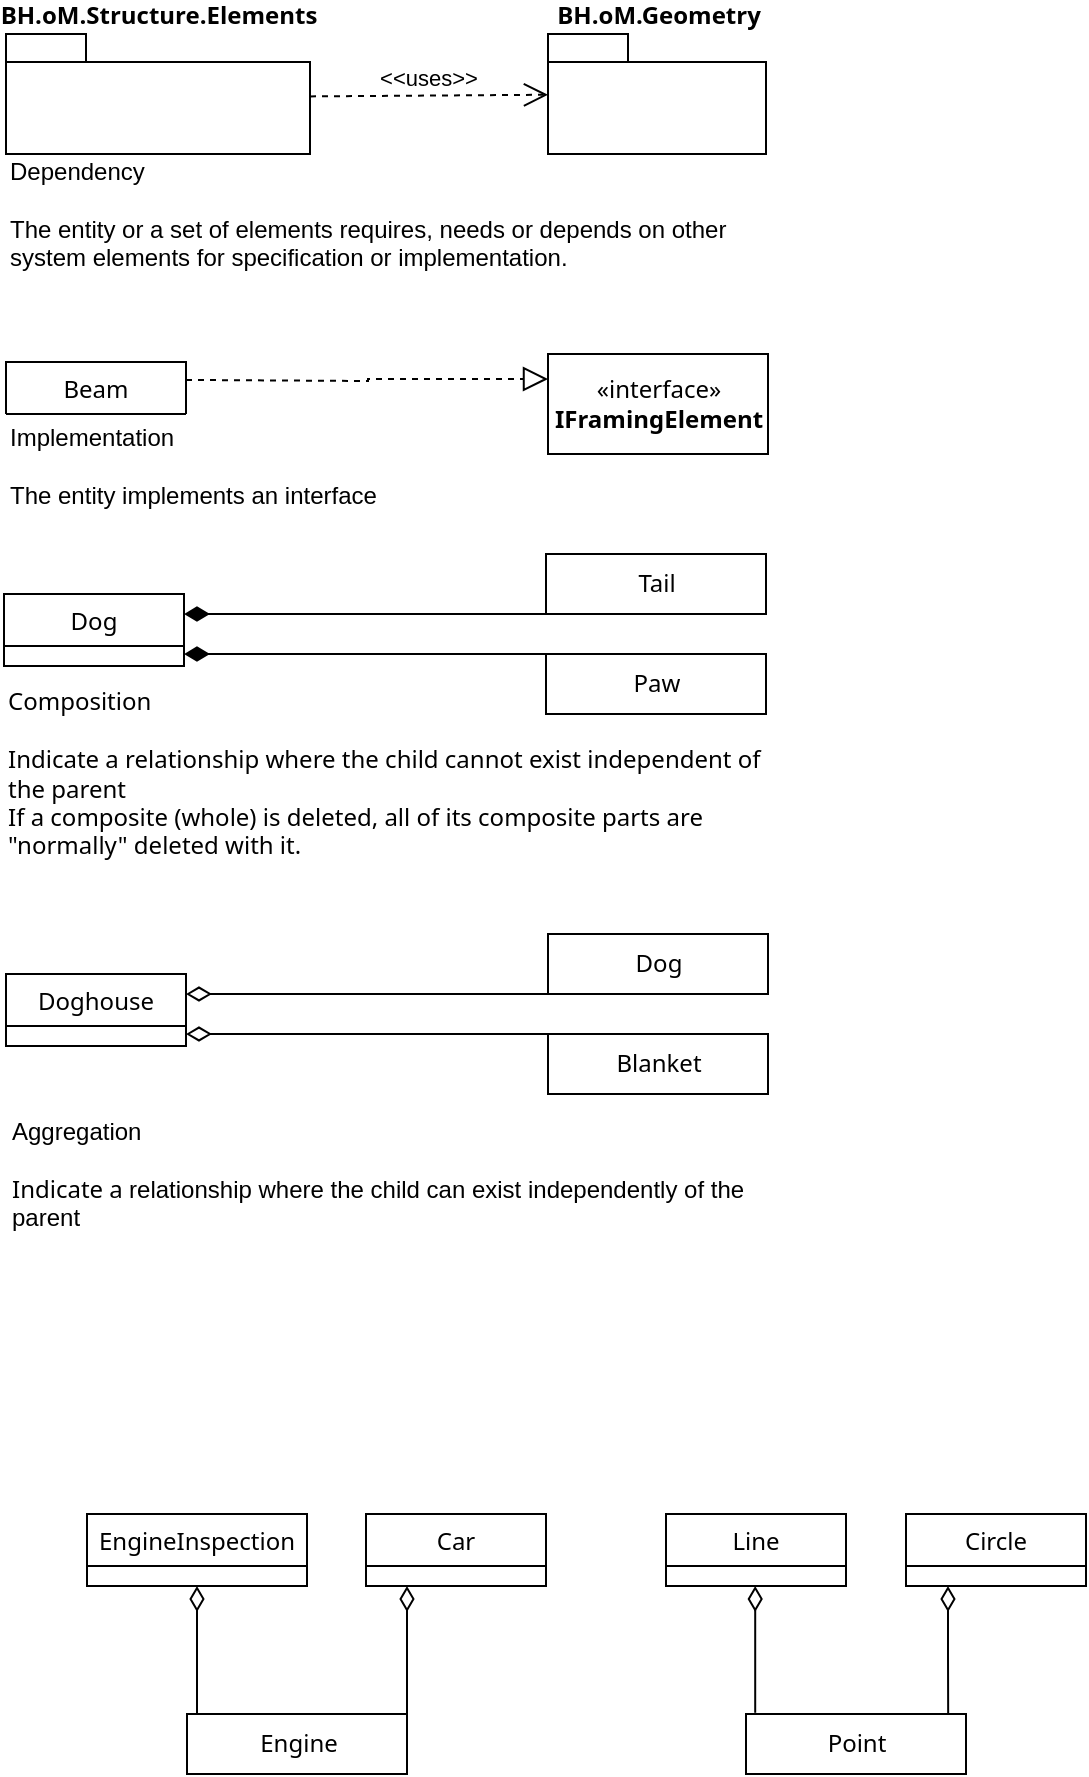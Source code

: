 <mxfile>
    <diagram id="1-NWJ6g8QpxjImaK5HhD" name="Page-1">
        <mxGraphModel dx="688" dy="1620" grid="1" gridSize="10" guides="1" tooltips="1" connect="1" arrows="1" fold="1" page="1" pageScale="1" pageWidth="827" pageHeight="1169" background="#FFFFFF" math="0" shadow="0">
            <root>
                <mxCell id="0"/>
                <mxCell id="1" parent="0"/>
                <mxCell id="3" value="BH.oM.Geometry" style="shape=folder;fontStyle=1;spacingTop=10;tabWidth=40;tabHeight=14;tabPosition=left;html=1;rounded=0;gradientColor=none;fontFamily=Segoe UI;align=center;labelPosition=center;verticalLabelPosition=top;verticalAlign=bottom;fontColor=#000000;strokeColor=#000000;fillColor=none;" parent="1" vertex="1">
                    <mxGeometry x="281" y="-980" width="109" height="60" as="geometry"/>
                </mxCell>
                <mxCell id="4" value="BH.oM.Structure.Elements" style="shape=folder;fontStyle=1;spacingTop=10;tabWidth=40;tabHeight=14;tabPosition=left;html=1;rounded=0;gradientColor=none;fontFamily=Segoe UI;align=center;labelPosition=center;verticalLabelPosition=top;verticalAlign=bottom;fontColor=#000000;strokeColor=#000000;fillColor=none;" parent="1" vertex="1">
                    <mxGeometry x="10" y="-980" width="152" height="60" as="geometry"/>
                </mxCell>
                <mxCell id="6" value="&amp;lt;&amp;lt;uses&amp;gt;&amp;gt;" style="endArrow=open;startArrow=none;endFill=0;startFill=0;endSize=10;html=1;verticalAlign=bottom;dashed=1;labelBackgroundColor=none;strokeColor=#000000;exitX=1;exitY=0.52;exitDx=0;exitDy=0;exitPerimeter=0;fontColor=#000000;" parent="1" source="4" target="3" edge="1">
                    <mxGeometry width="160" relative="1" as="geometry">
                        <mxPoint x="341" y="-780" as="sourcePoint"/>
                        <mxPoint x="501" y="-780" as="targetPoint"/>
                    </mxGeometry>
                </mxCell>
                <mxCell id="7" value="Dependency &lt;br&gt;&lt;br&gt;The entity or a set of elements requires, needs or depends on other system elements for specification or implementation." style="text;html=1;strokeColor=none;fillColor=none;align=left;verticalAlign=middle;whiteSpace=wrap;rounded=0;fontColor=#000000;" parent="1" vertex="1">
                    <mxGeometry x="10" y="-900" width="380" height="20" as="geometry"/>
                </mxCell>
                <mxCell id="8" value="«interface»&lt;br&gt;&lt;b&gt;IFramingElement&lt;/b&gt;" style="html=1;fontFamily=Segoe UI;fontColor=#000000;strokeColor=#000000;fillColor=none;" parent="1" vertex="1">
                    <mxGeometry x="281" y="-820" width="110" height="50" as="geometry"/>
                </mxCell>
                <mxCell id="10" style="edgeStyle=orthogonalEdgeStyle;rounded=0;orthogonalLoop=1;jettySize=auto;html=1;entryX=0;entryY=0.25;entryDx=0;entryDy=0;dashed=1;endArrow=block;endFill=0;strokeColor=#000000;fontColor=#000000;startSize=10;endSize=10;" parent="1" target="8" edge="1">
                    <mxGeometry relative="1" as="geometry">
                        <mxPoint x="100" y="-807.034" as="sourcePoint"/>
                    </mxGeometry>
                </mxCell>
                <mxCell id="9" value="Beam" style="swimlane;fontStyle=0;childLayout=stackLayout;horizontal=1;startSize=26;horizontalStack=0;resizeParent=1;resizeParentMax=0;resizeLast=0;collapsible=1;marginBottom=0;expand=0;fontFamily=Segoe UI;fontColor=#000000;strokeColor=#000000;fillColor=none;" parent="1" vertex="1" collapsed="1">
                    <mxGeometry x="10" y="-816" width="90" height="26" as="geometry">
                        <mxRectangle x="100" y="170" width="140" height="52" as="alternateBounds"/>
                    </mxGeometry>
                </mxCell>
                <mxCell id="11" value="Implementation&lt;br&gt;&lt;br&gt;The entity implements an interface" style="text;html=1;strokeColor=none;fillColor=none;align=left;verticalAlign=middle;whiteSpace=wrap;rounded=0;fontColor=#000000;" parent="1" vertex="1">
                    <mxGeometry x="10" y="-774" width="420" height="20" as="geometry"/>
                </mxCell>
                <mxCell id="12" value="&lt;font face=&quot;Segoe UI&quot;&gt;Composition&lt;br&gt;&lt;br&gt;Indicate a relationship where the child cannot exist independent of the parent&lt;br&gt;&lt;/font&gt;&lt;span style=&quot;font-family: &amp;#34;segoe ui&amp;#34; ; background-color: transparent&quot;&gt;If a composite (whole) is deleted, all of its composite parts are &quot;normally&quot; deleted with it.&lt;/span&gt;&lt;font face=&quot;Segoe UI&quot; style=&quot;font-size: 12px&quot;&gt;&lt;br&gt;&lt;/font&gt;" style="text;html=1;strokeColor=none;fillColor=none;align=left;verticalAlign=middle;whiteSpace=wrap;rounded=0;fontColor=#000000;" parent="1" vertex="1">
                    <mxGeometry x="9" y="-620" width="380" height="20" as="geometry"/>
                </mxCell>
                <mxCell id="13" value="Aggregation&lt;br&gt;&lt;br&gt;&lt;span style=&quot;font-family: &amp;#34;segoe ui&amp;#34;&quot;&gt;Indicate a&amp;nbsp;&lt;/span&gt;relationship where the child can exist independently of the parent" style="text;html=1;strokeColor=none;fillColor=none;align=left;verticalAlign=middle;whiteSpace=wrap;rounded=0;fontColor=#000000;" parent="1" vertex="1">
                    <mxGeometry x="11" y="-420" width="380" height="20" as="geometry"/>
                </mxCell>
                <mxCell id="14" value="Tail" style="html=1;fontFamily=Segoe UI;fontColor=#000000;strokeColor=#000000;fillColor=none;" parent="1" vertex="1">
                    <mxGeometry x="280" y="-720" width="110" height="30" as="geometry"/>
                </mxCell>
                <mxCell id="16" style="edgeStyle=orthogonalEdgeStyle;rounded=0;orthogonalLoop=1;jettySize=auto;html=1;entryX=0;entryY=0.5;entryDx=0;entryDy=0;endArrow=none;endFill=0;strokeColor=#000000;fontColor=#000000;startArrow=diamondThin;startFill=1;endSize=10;startSize=10;" parent="1" source="15" target="14" edge="1">
                    <mxGeometry relative="1" as="geometry">
                        <Array as="points">
                            <mxPoint x="280" y="-690"/>
                        </Array>
                    </mxGeometry>
                </mxCell>
                <mxCell id="19" style="edgeStyle=orthogonalEdgeStyle;rounded=0;orthogonalLoop=1;jettySize=auto;html=1;entryX=0;entryY=0.5;entryDx=0;entryDy=0;startArrow=diamondThin;startFill=1;startSize=10;endArrow=none;endFill=0;endSize=10;strokeColor=#000000;fontColor=#000000;" parent="1" source="15" target="17" edge="1">
                    <mxGeometry relative="1" as="geometry">
                        <Array as="points">
                            <mxPoint x="280" y="-670"/>
                        </Array>
                    </mxGeometry>
                </mxCell>
                <mxCell id="15" value="Dog" style="swimlane;fontStyle=0;childLayout=stackLayout;horizontal=1;startSize=26;horizontalStack=0;resizeParent=1;resizeParentMax=0;resizeLast=0;collapsible=1;marginBottom=0;expand=0;fontFamily=Segoe UI;fontColor=#000000;strokeColor=#000000;fillColor=none;" parent="1" vertex="1" collapsed="1">
                    <mxGeometry x="9" y="-700" width="90" height="36" as="geometry">
                        <mxRectangle x="100" y="170" width="140" height="52" as="alternateBounds"/>
                    </mxGeometry>
                </mxCell>
                <mxCell id="17" value="Paw" style="html=1;fontFamily=Segoe UI;fontColor=#000000;strokeColor=#000000;fillColor=none;" parent="1" vertex="1">
                    <mxGeometry x="280" y="-670" width="110" height="30" as="geometry"/>
                </mxCell>
                <mxCell id="20" value="Dog" style="html=1;fontFamily=Segoe UI;fontColor=#000000;strokeColor=#000000;fillColor=none;" parent="1" vertex="1">
                    <mxGeometry x="281" y="-530" width="110" height="30" as="geometry"/>
                </mxCell>
                <mxCell id="21" style="edgeStyle=orthogonalEdgeStyle;rounded=0;orthogonalLoop=1;jettySize=auto;html=1;endArrow=none;endFill=0;strokeColor=#000000;fontColor=#000000;startArrow=diamondThin;startFill=0;endSize=10;startSize=10;" parent="1" source="23" target="24" edge="1">
                    <mxGeometry relative="1" as="geometry">
                        <Array as="points">
                            <mxPoint x="170" y="-480"/>
                            <mxPoint x="170" y="-480"/>
                        </Array>
                    </mxGeometry>
                </mxCell>
                <mxCell id="22" style="edgeStyle=orthogonalEdgeStyle;rounded=0;orthogonalLoop=1;jettySize=auto;html=1;startArrow=diamondThin;startFill=0;startSize=10;endArrow=none;endFill=0;endSize=10;strokeColor=#000000;fontColor=#000000;" parent="1" source="23" edge="1">
                    <mxGeometry relative="1" as="geometry">
                        <Array as="points">
                            <mxPoint x="282" y="-500"/>
                        </Array>
                        <mxPoint x="282" y="-500" as="targetPoint"/>
                    </mxGeometry>
                </mxCell>
                <mxCell id="23" value="Doghouse" style="swimlane;fontStyle=0;childLayout=stackLayout;horizontal=1;startSize=26;horizontalStack=0;resizeParent=1;resizeParentMax=0;resizeLast=0;collapsible=1;marginBottom=0;expand=0;fontFamily=Segoe UI;fontColor=#000000;strokeColor=#000000;fillColor=none;" parent="1" vertex="1" collapsed="1">
                    <mxGeometry x="10" y="-510" width="90" height="36" as="geometry">
                        <mxRectangle x="100" y="170" width="140" height="52" as="alternateBounds"/>
                    </mxGeometry>
                </mxCell>
                <mxCell id="24" value="Blanket" style="html=1;fontFamily=Segoe UI;fontColor=#000000;strokeColor=#000000;fillColor=none;" parent="1" vertex="1">
                    <mxGeometry x="281" y="-480" width="110" height="30" as="geometry"/>
                </mxCell>
                <mxCell id="30" style="edgeStyle=orthogonalEdgeStyle;rounded=0;orthogonalLoop=1;jettySize=auto;html=1;endArrow=none;endFill=0;strokeColor=#000000;fontColor=#000000;startArrow=diamondThin;startFill=0;endSize=10;startSize=10;entryX=0.042;entryY=-0.019;entryDx=0;entryDy=0;entryPerimeter=0;" edge="1" parent="1" source="32" target="33">
                    <mxGeometry relative="1" as="geometry">
                        <Array as="points">
                            <mxPoint x="385" y="-141"/>
                        </Array>
                    </mxGeometry>
                </mxCell>
                <mxCell id="32" value="Line" style="swimlane;fontStyle=0;childLayout=stackLayout;horizontal=1;startSize=26;horizontalStack=0;resizeParent=1;resizeParentMax=0;resizeLast=0;collapsible=1;marginBottom=0;expand=0;fontFamily=Segoe UI;fontColor=#000000;strokeColor=#000000;fillColor=none;" vertex="1" collapsed="1" parent="1">
                    <mxGeometry x="340" y="-240" width="90" height="36" as="geometry">
                        <mxRectangle x="100" y="170" width="140" height="52" as="alternateBounds"/>
                    </mxGeometry>
                </mxCell>
                <mxCell id="33" value="Point" style="html=1;fontFamily=Segoe UI;fontColor=#000000;strokeColor=#000000;fillColor=none;" vertex="1" parent="1">
                    <mxGeometry x="380" y="-140" width="110" height="30" as="geometry"/>
                </mxCell>
                <mxCell id="35" style="edgeStyle=orthogonalEdgeStyle;rounded=0;orthogonalLoop=1;jettySize=auto;html=1;endArrow=none;endFill=0;strokeColor=#000000;fontColor=#000000;startArrow=diamondThin;startFill=0;endSize=10;startSize=10;entryX=0.5;entryY=0;entryDx=0;entryDy=0;" edge="1" parent="1" source="37" target="38">
                    <mxGeometry relative="1" as="geometry">
                        <Array as="points">
                            <mxPoint x="105.5" y="-140"/>
                        </Array>
                    </mxGeometry>
                </mxCell>
                <mxCell id="37" value="EngineInspection" style="swimlane;fontStyle=0;childLayout=stackLayout;horizontal=1;startSize=26;horizontalStack=0;resizeParent=1;resizeParentMax=0;resizeLast=0;collapsible=1;marginBottom=0;expand=0;fontFamily=Segoe UI;fontColor=#000000;strokeColor=#000000;fillColor=none;" vertex="1" collapsed="1" parent="1">
                    <mxGeometry x="50.5" y="-240" width="110" height="36" as="geometry">
                        <mxRectangle x="100" y="170" width="140" height="52" as="alternateBounds"/>
                    </mxGeometry>
                </mxCell>
                <mxCell id="38" value="Engine" style="html=1;fontFamily=Segoe UI;fontColor=#000000;strokeColor=#000000;fillColor=none;" vertex="1" parent="1">
                    <mxGeometry x="100.5" y="-140" width="110" height="30" as="geometry"/>
                </mxCell>
                <mxCell id="41" style="edgeStyle=orthogonalEdgeStyle;rounded=0;orthogonalLoop=1;jettySize=auto;html=1;entryX=1;entryY=0;entryDx=0;entryDy=0;startArrow=diamondThin;startFill=0;strokeColor=#000000;endArrow=none;endFill=0;endSize=10;startSize=10;" edge="1" parent="1" source="39" target="38">
                    <mxGeometry relative="1" as="geometry">
                        <Array as="points">
                            <mxPoint x="210.5" y="-180"/>
                            <mxPoint x="210.5" y="-180"/>
                        </Array>
                    </mxGeometry>
                </mxCell>
                <mxCell id="39" value="Car" style="swimlane;fontStyle=0;childLayout=stackLayout;horizontal=1;startSize=26;horizontalStack=0;resizeParent=1;resizeParentMax=0;resizeLast=0;collapsible=1;marginBottom=0;expand=0;fontFamily=Segoe UI;fontColor=#000000;strokeColor=#000000;fillColor=none;" vertex="1" collapsed="1" parent="1">
                    <mxGeometry x="190" y="-240" width="90" height="36" as="geometry">
                        <mxRectangle x="100" y="170" width="140" height="52" as="alternateBounds"/>
                    </mxGeometry>
                </mxCell>
                <mxCell id="43" style="edgeStyle=orthogonalEdgeStyle;rounded=0;orthogonalLoop=1;jettySize=auto;html=1;entryX=0.919;entryY=0.01;entryDx=0;entryDy=0;entryPerimeter=0;startArrow=diamondThin;startFill=0;startSize=10;endArrow=none;endFill=0;endSize=10;strokeColor=#000000;" edge="1" parent="1" source="42" target="33">
                    <mxGeometry relative="1" as="geometry">
                        <Array as="points">
                            <mxPoint x="481" y="-170"/>
                            <mxPoint x="481" y="-170"/>
                        </Array>
                    </mxGeometry>
                </mxCell>
                <mxCell id="42" value="Circle" style="swimlane;fontStyle=0;childLayout=stackLayout;horizontal=1;startSize=26;horizontalStack=0;resizeParent=1;resizeParentMax=0;resizeLast=0;collapsible=1;marginBottom=0;expand=0;fontFamily=Segoe UI;fontColor=#000000;strokeColor=#000000;fillColor=none;" vertex="1" collapsed="1" parent="1">
                    <mxGeometry x="460" y="-240" width="90" height="36" as="geometry">
                        <mxRectangle x="100" y="170" width="140" height="52" as="alternateBounds"/>
                    </mxGeometry>
                </mxCell>
            </root>
        </mxGraphModel>
    </diagram>
</mxfile>